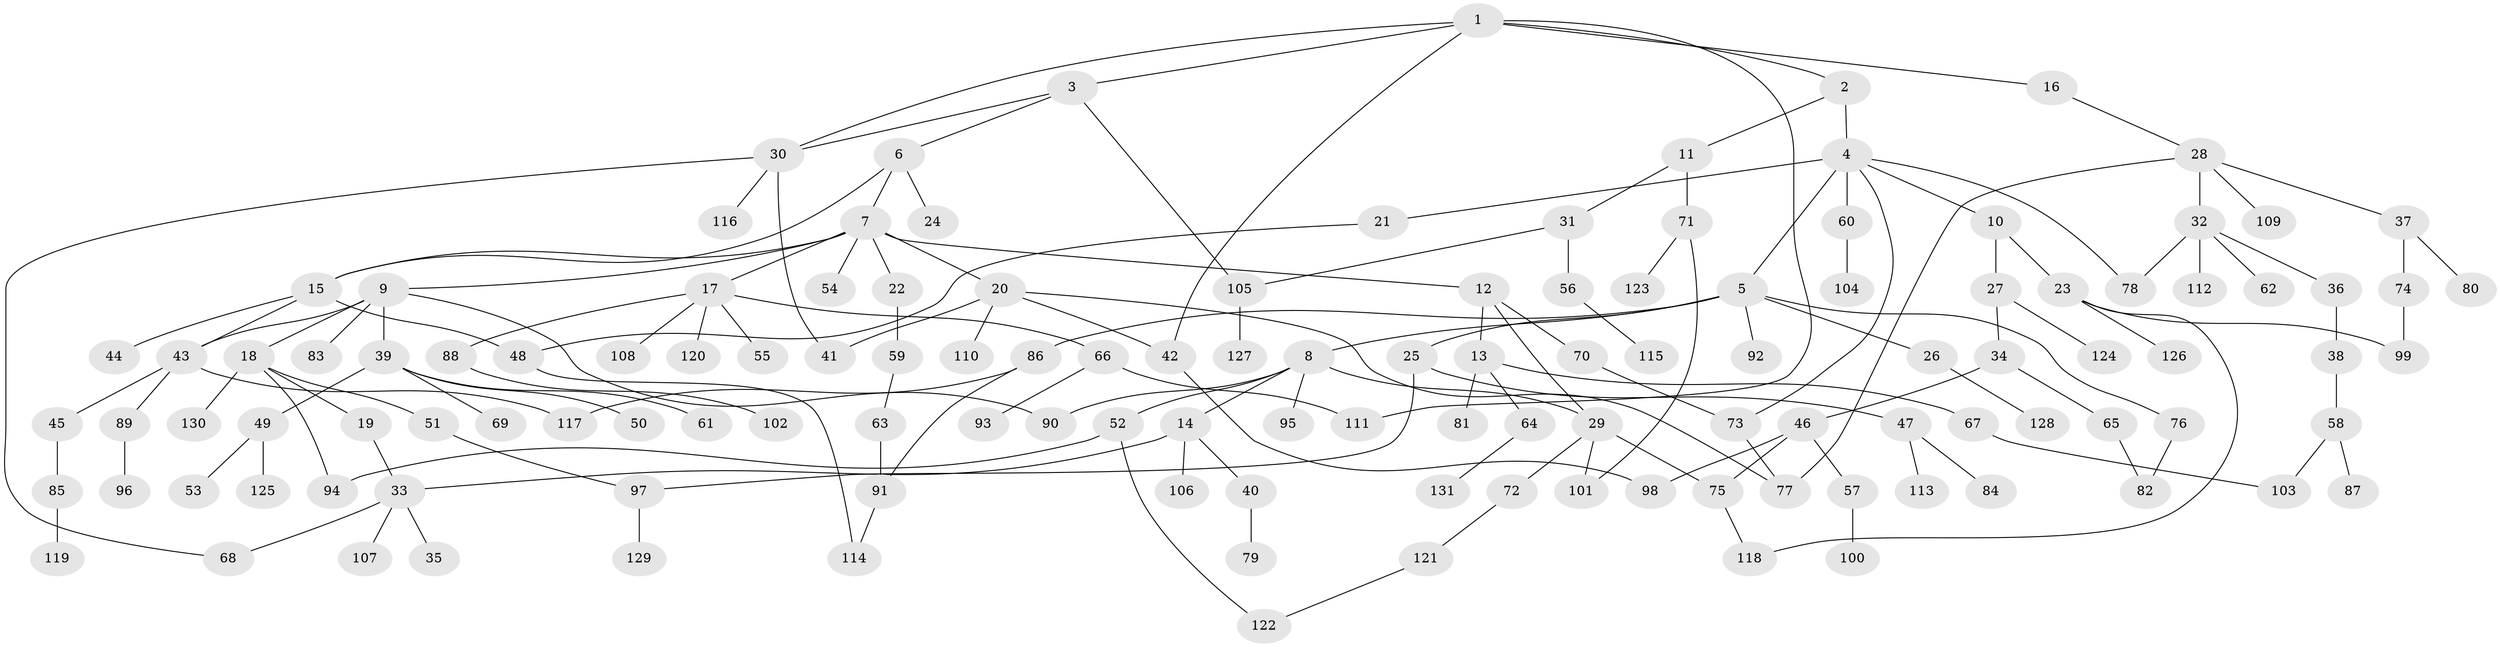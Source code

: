 // coarse degree distribution, {6: 0.04395604395604396, 4: 0.07692307692307693, 8: 0.04395604395604396, 3: 0.17582417582417584, 9: 0.01098901098901099, 5: 0.054945054945054944, 2: 0.1978021978021978, 1: 0.3956043956043956}
// Generated by graph-tools (version 1.1) at 2025/51/02/27/25 19:51:41]
// undirected, 131 vertices, 159 edges
graph export_dot {
graph [start="1"]
  node [color=gray90,style=filled];
  1;
  2;
  3;
  4;
  5;
  6;
  7;
  8;
  9;
  10;
  11;
  12;
  13;
  14;
  15;
  16;
  17;
  18;
  19;
  20;
  21;
  22;
  23;
  24;
  25;
  26;
  27;
  28;
  29;
  30;
  31;
  32;
  33;
  34;
  35;
  36;
  37;
  38;
  39;
  40;
  41;
  42;
  43;
  44;
  45;
  46;
  47;
  48;
  49;
  50;
  51;
  52;
  53;
  54;
  55;
  56;
  57;
  58;
  59;
  60;
  61;
  62;
  63;
  64;
  65;
  66;
  67;
  68;
  69;
  70;
  71;
  72;
  73;
  74;
  75;
  76;
  77;
  78;
  79;
  80;
  81;
  82;
  83;
  84;
  85;
  86;
  87;
  88;
  89;
  90;
  91;
  92;
  93;
  94;
  95;
  96;
  97;
  98;
  99;
  100;
  101;
  102;
  103;
  104;
  105;
  106;
  107;
  108;
  109;
  110;
  111;
  112;
  113;
  114;
  115;
  116;
  117;
  118;
  119;
  120;
  121;
  122;
  123;
  124;
  125;
  126;
  127;
  128;
  129;
  130;
  131;
  1 -- 2;
  1 -- 3;
  1 -- 16;
  1 -- 42;
  1 -- 111;
  1 -- 30;
  2 -- 4;
  2 -- 11;
  3 -- 6;
  3 -- 30;
  3 -- 105;
  4 -- 5;
  4 -- 10;
  4 -- 21;
  4 -- 60;
  4 -- 73;
  4 -- 78;
  5 -- 8;
  5 -- 25;
  5 -- 26;
  5 -- 76;
  5 -- 86;
  5 -- 92;
  6 -- 7;
  6 -- 24;
  6 -- 15;
  7 -- 9;
  7 -- 12;
  7 -- 15;
  7 -- 17;
  7 -- 20;
  7 -- 22;
  7 -- 54;
  8 -- 14;
  8 -- 29;
  8 -- 52;
  8 -- 95;
  8 -- 90;
  9 -- 18;
  9 -- 39;
  9 -- 83;
  9 -- 90;
  9 -- 43;
  10 -- 23;
  10 -- 27;
  11 -- 31;
  11 -- 71;
  12 -- 13;
  12 -- 70;
  12 -- 29;
  13 -- 64;
  13 -- 67;
  13 -- 81;
  14 -- 40;
  14 -- 106;
  14 -- 33;
  15 -- 43;
  15 -- 44;
  15 -- 48;
  16 -- 28;
  17 -- 55;
  17 -- 66;
  17 -- 88;
  17 -- 108;
  17 -- 120;
  18 -- 19;
  18 -- 51;
  18 -- 130;
  18 -- 94;
  19 -- 33;
  20 -- 110;
  20 -- 77;
  20 -- 42;
  20 -- 41;
  21 -- 48;
  22 -- 59;
  23 -- 126;
  23 -- 99;
  23 -- 118;
  25 -- 47;
  25 -- 97;
  26 -- 128;
  27 -- 34;
  27 -- 124;
  28 -- 32;
  28 -- 37;
  28 -- 77;
  28 -- 109;
  29 -- 72;
  29 -- 75;
  29 -- 101;
  30 -- 41;
  30 -- 68;
  30 -- 116;
  31 -- 56;
  31 -- 105;
  32 -- 36;
  32 -- 62;
  32 -- 78;
  32 -- 112;
  33 -- 35;
  33 -- 107;
  33 -- 68;
  34 -- 46;
  34 -- 65;
  36 -- 38;
  37 -- 74;
  37 -- 80;
  38 -- 58;
  39 -- 49;
  39 -- 50;
  39 -- 61;
  39 -- 69;
  40 -- 79;
  42 -- 98;
  43 -- 45;
  43 -- 89;
  43 -- 117;
  45 -- 85;
  46 -- 57;
  46 -- 98;
  46 -- 75;
  47 -- 84;
  47 -- 113;
  48 -- 114;
  49 -- 53;
  49 -- 125;
  51 -- 97;
  52 -- 94;
  52 -- 122;
  56 -- 115;
  57 -- 100;
  58 -- 87;
  58 -- 103;
  59 -- 63;
  60 -- 104;
  63 -- 91;
  64 -- 131;
  65 -- 82;
  66 -- 93;
  66 -- 111;
  67 -- 103;
  70 -- 73;
  71 -- 123;
  71 -- 101;
  72 -- 121;
  73 -- 77;
  74 -- 99;
  75 -- 118;
  76 -- 82;
  85 -- 119;
  86 -- 117;
  86 -- 91;
  88 -- 102;
  89 -- 96;
  91 -- 114;
  97 -- 129;
  105 -- 127;
  121 -- 122;
}
